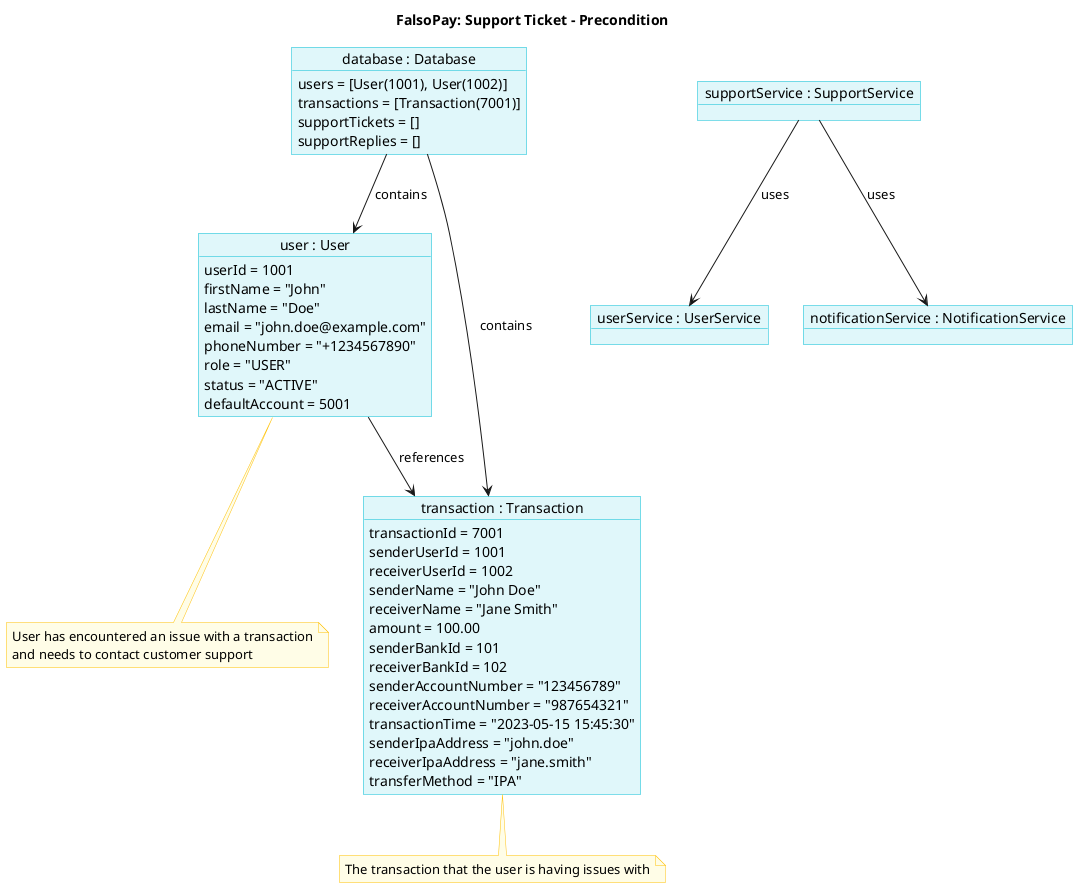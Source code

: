 @startuml Support-Ticket-Precondition

!define OBJECT_STYLE_FILL #E0F7FA
!define OBJECT_STYLE_BORDER #00BCD4
!define OBJECT_STYLE_TEXT #000000

skinparam object {
    backgroundColor OBJECT_STYLE_FILL
    borderColor OBJECT_STYLE_BORDER
    fontColor OBJECT_STYLE_TEXT
}

skinparam note {
    backgroundColor #FFFDE7
    borderColor #FFC107
    fontColor #000000
}

title "FalsoPay: Support Ticket - Precondition"

object "user : User" as user {
    userId = 1001
    firstName = "John"
    lastName = "Doe"
    email = "john.doe@example.com"
    phoneNumber = "+1234567890"
    role = "USER"
    status = "ACTIVE"
    defaultAccount = 5001
}

object "transaction : Transaction" as transaction {
    transactionId = 7001
    senderUserId = 1001
    receiverUserId = 1002
    senderName = "John Doe"
    receiverName = "Jane Smith"
    amount = 100.00
    senderBankId = 101
    receiverBankId = 102
    senderAccountNumber = "123456789"
    receiverAccountNumber = "987654321"
    transactionTime = "2023-05-15 15:45:30"
    senderIpaAddress = "john.doe"
    receiverIpaAddress = "jane.smith"
    transferMethod = "IPA"
}

object "supportService : SupportService" as supportService {
}

object "userService : UserService" as userService {
}

object "notificationService : NotificationService" as notificationService {
}

object "database : Database" as database {
    users = [User(1001), User(1002)]
    transactions = [Transaction(7001)]
    supportTickets = []
    supportReplies = []
}

note bottom of user
  User has encountered an issue with a transaction
  and needs to contact customer support
end note

note bottom of transaction
  The transaction that the user is having issues with
end note

user --> transaction : references
supportService --> userService : uses
supportService --> notificationService : uses
database --> user : contains
database --> transaction : contains

@enduml 